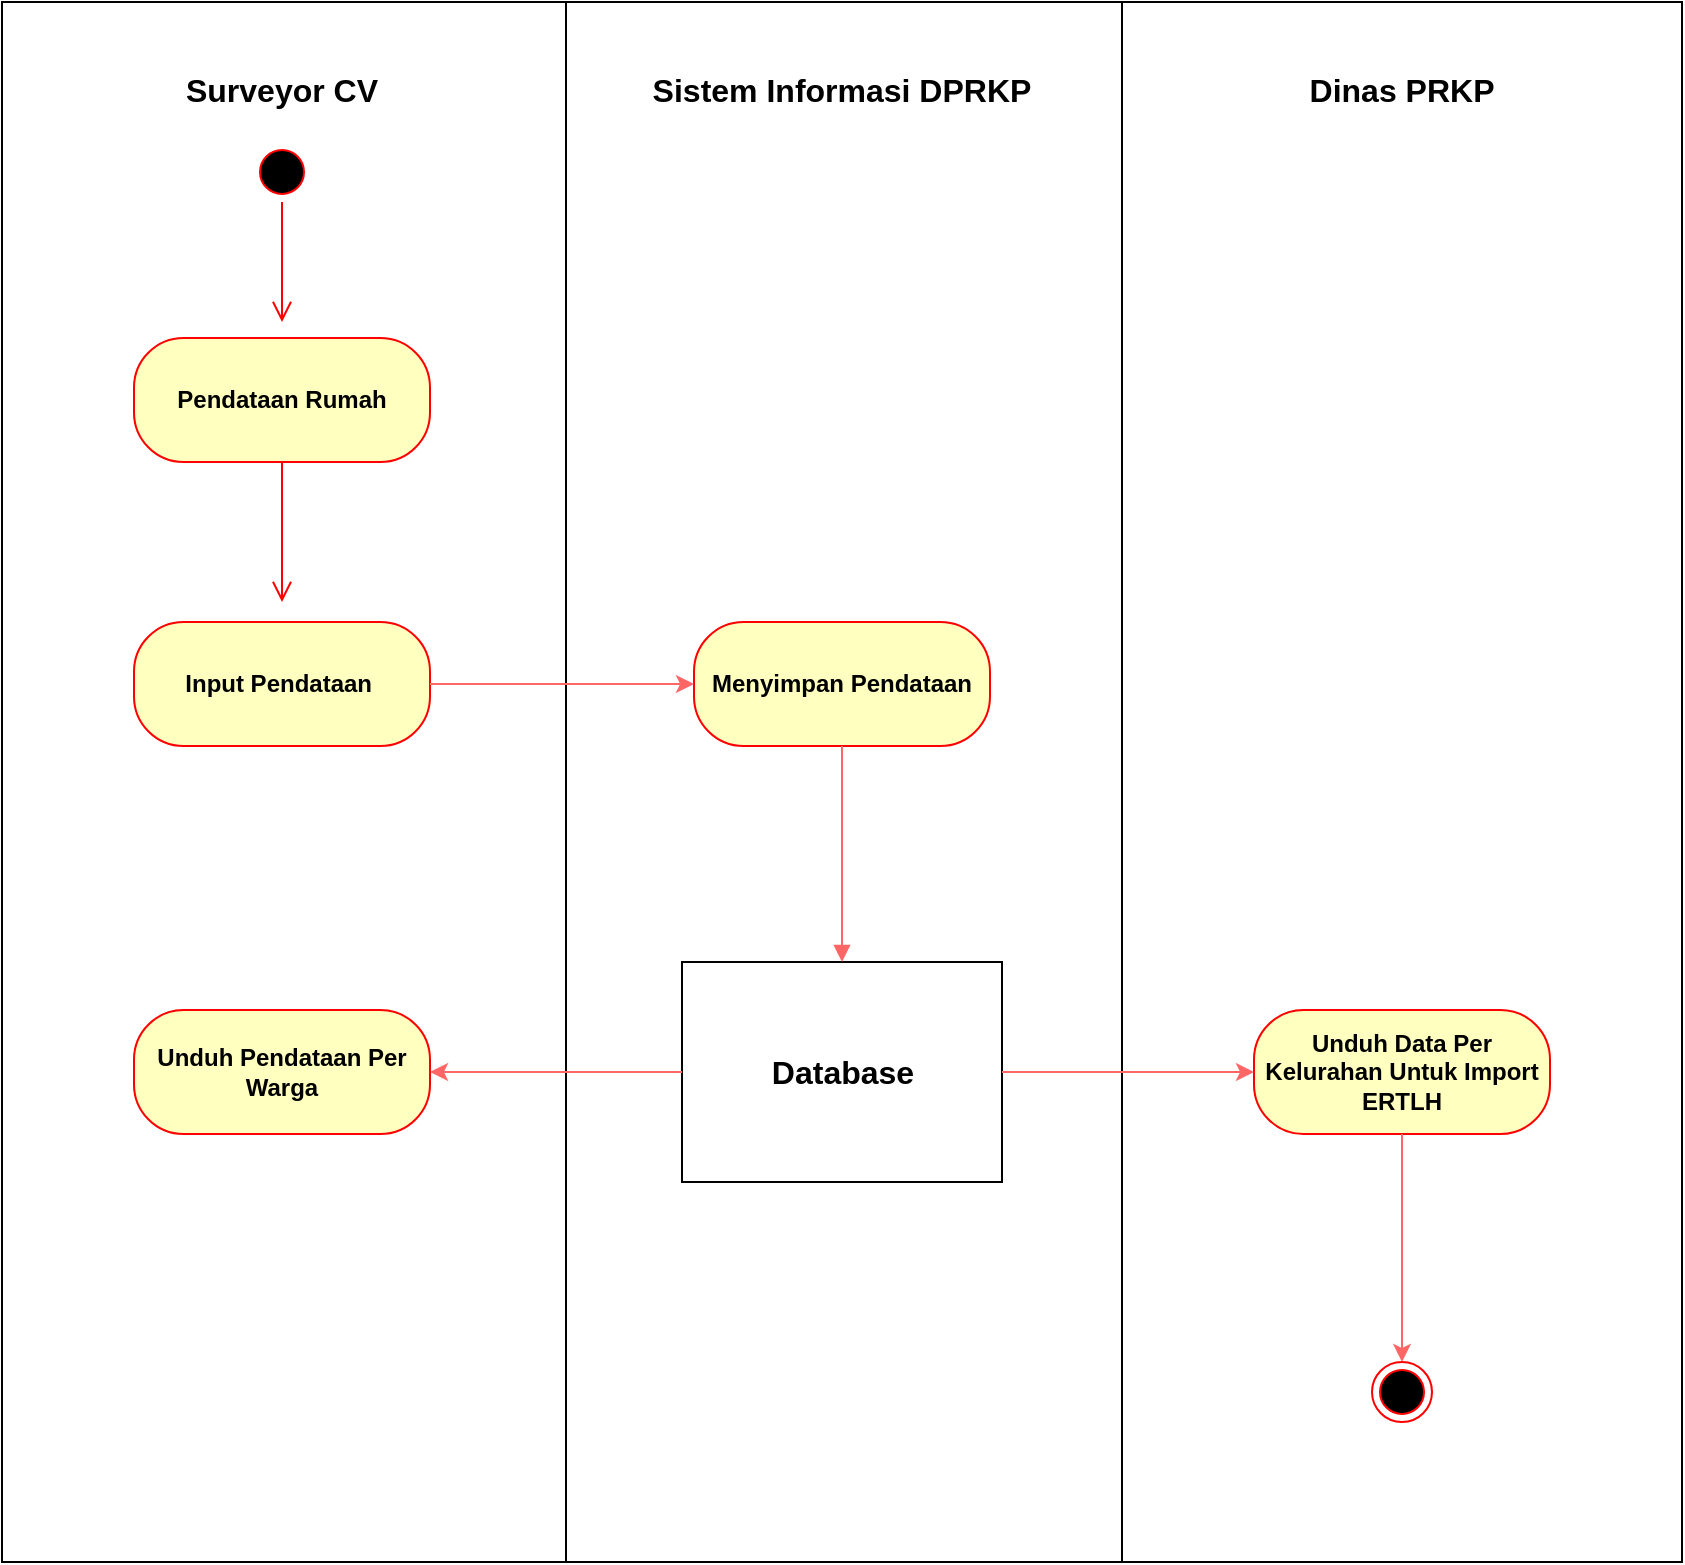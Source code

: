 <mxfile version="13.7.6" type="github">
  <diagram id="M-6_nHY1cDUSRKYvI6IK" name="Page-1">
    <mxGraphModel dx="1038" dy="548" grid="1" gridSize="10" guides="1" tooltips="1" connect="1" arrows="1" fold="1" page="1" pageScale="1" pageWidth="827" pageHeight="1169" math="0" shadow="0">
      <root>
        <mxCell id="0" />
        <mxCell id="1" parent="0" />
        <mxCell id="R547sJcPqhLJ_ZiRgb1J-41" value="" style="shape=table;html=1;whiteSpace=wrap;startSize=0;container=1;collapsible=0;childLayout=tableLayout;" parent="1" vertex="1">
          <mxGeometry x="40" y="40" width="840" height="780" as="geometry" />
        </mxCell>
        <mxCell id="R547sJcPqhLJ_ZiRgb1J-42" value="" style="shape=partialRectangle;html=1;whiteSpace=wrap;collapsible=0;dropTarget=0;pointerEvents=0;fillColor=none;top=0;left=0;bottom=0;right=0;points=[[0,0.5],[1,0.5]];portConstraint=eastwest;" parent="R547sJcPqhLJ_ZiRgb1J-41" vertex="1">
          <mxGeometry width="840" height="780" as="geometry" />
        </mxCell>
        <mxCell id="R547sJcPqhLJ_ZiRgb1J-43" value="" style="shape=partialRectangle;html=1;whiteSpace=wrap;connectable=0;overflow=hidden;fillColor=none;top=0;left=0;bottom=0;right=0;" parent="R547sJcPqhLJ_ZiRgb1J-42" vertex="1">
          <mxGeometry width="282" height="780" as="geometry" />
        </mxCell>
        <mxCell id="R547sJcPqhLJ_ZiRgb1J-44" value="" style="shape=partialRectangle;html=1;whiteSpace=wrap;connectable=0;overflow=hidden;fillColor=none;top=0;left=0;bottom=0;right=0;" parent="R547sJcPqhLJ_ZiRgb1J-42" vertex="1">
          <mxGeometry x="282" width="278" height="780" as="geometry" />
        </mxCell>
        <mxCell id="R547sJcPqhLJ_ZiRgb1J-45" value="" style="shape=partialRectangle;html=1;whiteSpace=wrap;connectable=0;overflow=hidden;fillColor=none;top=0;left=0;bottom=0;right=0;" parent="R547sJcPqhLJ_ZiRgb1J-42" vertex="1">
          <mxGeometry x="560" width="280" height="780" as="geometry" />
        </mxCell>
        <mxCell id="R547sJcPqhLJ_ZiRgb1J-46" value="Surveyor CV" style="text;align=center;fontStyle=1;verticalAlign=middle;spacingLeft=3;spacingRight=3;strokeColor=none;rotatable=0;points=[[0,0.5],[1,0.5]];portConstraint=eastwest;fontSize=16;" parent="1" vertex="1">
          <mxGeometry x="140" y="70" width="80" height="26" as="geometry" />
        </mxCell>
        <mxCell id="R547sJcPqhLJ_ZiRgb1J-47" value="Sistem Informasi DPRKP" style="text;align=center;fontStyle=1;verticalAlign=middle;spacingLeft=3;spacingRight=3;strokeColor=none;rotatable=0;points=[[0,0.5],[1,0.5]];portConstraint=eastwest;fontSize=16;" parent="1" vertex="1">
          <mxGeometry x="420" y="70" width="80" height="26" as="geometry" />
        </mxCell>
        <mxCell id="R547sJcPqhLJ_ZiRgb1J-48" value="Dinas PRKP" style="text;align=center;fontStyle=1;verticalAlign=middle;spacingLeft=3;spacingRight=3;strokeColor=none;rotatable=0;points=[[0,0.5],[1,0.5]];portConstraint=eastwest;fontSize=16;" parent="1" vertex="1">
          <mxGeometry x="700" y="70" width="80" height="26" as="geometry" />
        </mxCell>
        <mxCell id="R547sJcPqhLJ_ZiRgb1J-51" value="" style="ellipse;html=1;shape=startState;fillColor=#000000;strokeColor=#ff0000;fontSize=16;" parent="1" vertex="1">
          <mxGeometry x="165" y="110" width="30" height="30" as="geometry" />
        </mxCell>
        <mxCell id="R547sJcPqhLJ_ZiRgb1J-52" value="" style="edgeStyle=orthogonalEdgeStyle;html=1;verticalAlign=bottom;endArrow=open;endSize=8;strokeColor=#ff0000;fontSize=16;" parent="1" source="R547sJcPqhLJ_ZiRgb1J-51" edge="1">
          <mxGeometry relative="1" as="geometry">
            <mxPoint x="180" y="200" as="targetPoint" />
          </mxGeometry>
        </mxCell>
        <mxCell id="R547sJcPqhLJ_ZiRgb1J-54" value="&lt;b&gt;Pendataan Rumah&lt;/b&gt;" style="rounded=1;whiteSpace=wrap;html=1;arcSize=40;fontColor=#000000;fillColor=#ffffc0;strokeColor=#ff0000;" parent="1" vertex="1">
          <mxGeometry x="106" y="208" width="148" height="62" as="geometry" />
        </mxCell>
        <mxCell id="R547sJcPqhLJ_ZiRgb1J-55" value="" style="edgeStyle=orthogonalEdgeStyle;html=1;verticalAlign=bottom;endArrow=open;endSize=8;strokeColor=#ff0000;fontSize=16;" parent="1" source="R547sJcPqhLJ_ZiRgb1J-54" edge="1">
          <mxGeometry relative="1" as="geometry">
            <mxPoint x="180" y="340" as="targetPoint" />
            <Array as="points">
              <mxPoint x="180" y="330" />
            </Array>
          </mxGeometry>
        </mxCell>
        <mxCell id="R547sJcPqhLJ_ZiRgb1J-63" value="&lt;b&gt;Input Pendataan&amp;nbsp;&lt;/b&gt;" style="rounded=1;whiteSpace=wrap;html=1;arcSize=40;fontColor=#000000;fillColor=#ffffc0;strokeColor=#ff0000;" parent="1" vertex="1">
          <mxGeometry x="106" y="350" width="148" height="62" as="geometry" />
        </mxCell>
        <mxCell id="R547sJcPqhLJ_ZiRgb1J-64" value="&lt;b&gt;Menyimpan Pendataan&lt;/b&gt;" style="rounded=1;whiteSpace=wrap;html=1;arcSize=40;fontColor=#000000;fillColor=#ffffc0;strokeColor=#ff0000;" parent="1" vertex="1">
          <mxGeometry x="386" y="350" width="148" height="62" as="geometry" />
        </mxCell>
        <mxCell id="R547sJcPqhLJ_ZiRgb1J-71" value="" style="endArrow=classic;html=1;fontSize=16;entryX=0;entryY=0.5;entryDx=0;entryDy=0;exitX=1;exitY=0.5;exitDx=0;exitDy=0;fontColor=#FF6666;strokeColor=#FF6666;" parent="1" source="R547sJcPqhLJ_ZiRgb1J-63" target="R547sJcPqhLJ_ZiRgb1J-64" edge="1">
          <mxGeometry width="50" height="50" relative="1" as="geometry">
            <mxPoint x="220" y="150" as="sourcePoint" />
            <mxPoint x="270" y="100" as="targetPoint" />
          </mxGeometry>
        </mxCell>
        <mxCell id="R547sJcPqhLJ_ZiRgb1J-73" value="&lt;font color=&quot;#000000&quot;&gt;Database&lt;/font&gt;" style="html=1;fontSize=16;fontColor=#FF6666;fontStyle=1" parent="1" vertex="1">
          <mxGeometry x="380" y="520" width="160" height="110" as="geometry" />
        </mxCell>
        <mxCell id="R547sJcPqhLJ_ZiRgb1J-74" value="" style="html=1;verticalAlign=bottom;endArrow=block;strokeColor=#FF6666;fontSize=16;entryX=0.5;entryY=0;entryDx=0;entryDy=0;exitX=0.5;exitY=1;exitDx=0;exitDy=0;" parent="1" source="R547sJcPqhLJ_ZiRgb1J-64" target="R547sJcPqhLJ_ZiRgb1J-73" edge="1">
          <mxGeometry x="0.25" width="80" relative="1" as="geometry">
            <mxPoint x="200" y="550" as="sourcePoint" />
            <mxPoint x="280" y="550" as="targetPoint" />
            <mxPoint as="offset" />
          </mxGeometry>
        </mxCell>
        <mxCell id="R547sJcPqhLJ_ZiRgb1J-75" value="&lt;b&gt;Unduh Pendataan Per Warga&lt;/b&gt;" style="rounded=1;whiteSpace=wrap;html=1;arcSize=40;fontColor=#000000;fillColor=#ffffc0;strokeColor=#ff0000;" parent="1" vertex="1">
          <mxGeometry x="106" y="544" width="148" height="62" as="geometry" />
        </mxCell>
        <mxCell id="R547sJcPqhLJ_ZiRgb1J-76" value="" style="endArrow=classic;html=1;strokeColor=#FF6666;fontSize=16;fontColor=#000000;entryX=1;entryY=0.5;entryDx=0;entryDy=0;exitX=0;exitY=0.5;exitDx=0;exitDy=0;" parent="1" source="R547sJcPqhLJ_ZiRgb1J-73" target="R547sJcPqhLJ_ZiRgb1J-75" edge="1">
          <mxGeometry width="50" height="50" relative="1" as="geometry">
            <mxPoint x="100" y="520" as="sourcePoint" />
            <mxPoint x="150" y="470" as="targetPoint" />
          </mxGeometry>
        </mxCell>
        <mxCell id="R547sJcPqhLJ_ZiRgb1J-77" value="&lt;b&gt;Unduh Data Per Kelurahan Untuk Import ERTLH&lt;/b&gt;" style="rounded=1;whiteSpace=wrap;html=1;arcSize=40;fontColor=#000000;fillColor=#ffffc0;strokeColor=#ff0000;" parent="1" vertex="1">
          <mxGeometry x="666" y="544" width="148" height="62" as="geometry" />
        </mxCell>
        <mxCell id="R547sJcPqhLJ_ZiRgb1J-79" value="" style="endArrow=classic;html=1;strokeColor=#FF6666;fontSize=16;fontColor=#000000;exitX=1;exitY=0.5;exitDx=0;exitDy=0;entryX=0;entryY=0.5;entryDx=0;entryDy=0;" parent="1" source="R547sJcPqhLJ_ZiRgb1J-73" target="R547sJcPqhLJ_ZiRgb1J-77" edge="1">
          <mxGeometry width="50" height="50" relative="1" as="geometry">
            <mxPoint x="100" y="510" as="sourcePoint" />
            <mxPoint x="150" y="460" as="targetPoint" />
          </mxGeometry>
        </mxCell>
        <mxCell id="R547sJcPqhLJ_ZiRgb1J-80" value="" style="ellipse;html=1;shape=endState;fillColor=#000000;strokeColor=#ff0000;fontSize=16;fontColor=#000000;" parent="1" vertex="1">
          <mxGeometry x="725" y="720" width="30" height="30" as="geometry" />
        </mxCell>
        <mxCell id="R547sJcPqhLJ_ZiRgb1J-81" value="" style="endArrow=classic;html=1;strokeColor=#FF6666;fontSize=16;fontColor=#000000;entryX=0.5;entryY=0;entryDx=0;entryDy=0;exitX=0.5;exitY=1;exitDx=0;exitDy=0;" parent="1" source="R547sJcPqhLJ_ZiRgb1J-77" target="R547sJcPqhLJ_ZiRgb1J-80" edge="1">
          <mxGeometry width="50" height="50" relative="1" as="geometry">
            <mxPoint x="660" y="700" as="sourcePoint" />
            <mxPoint x="710" y="650" as="targetPoint" />
          </mxGeometry>
        </mxCell>
      </root>
    </mxGraphModel>
  </diagram>
</mxfile>
